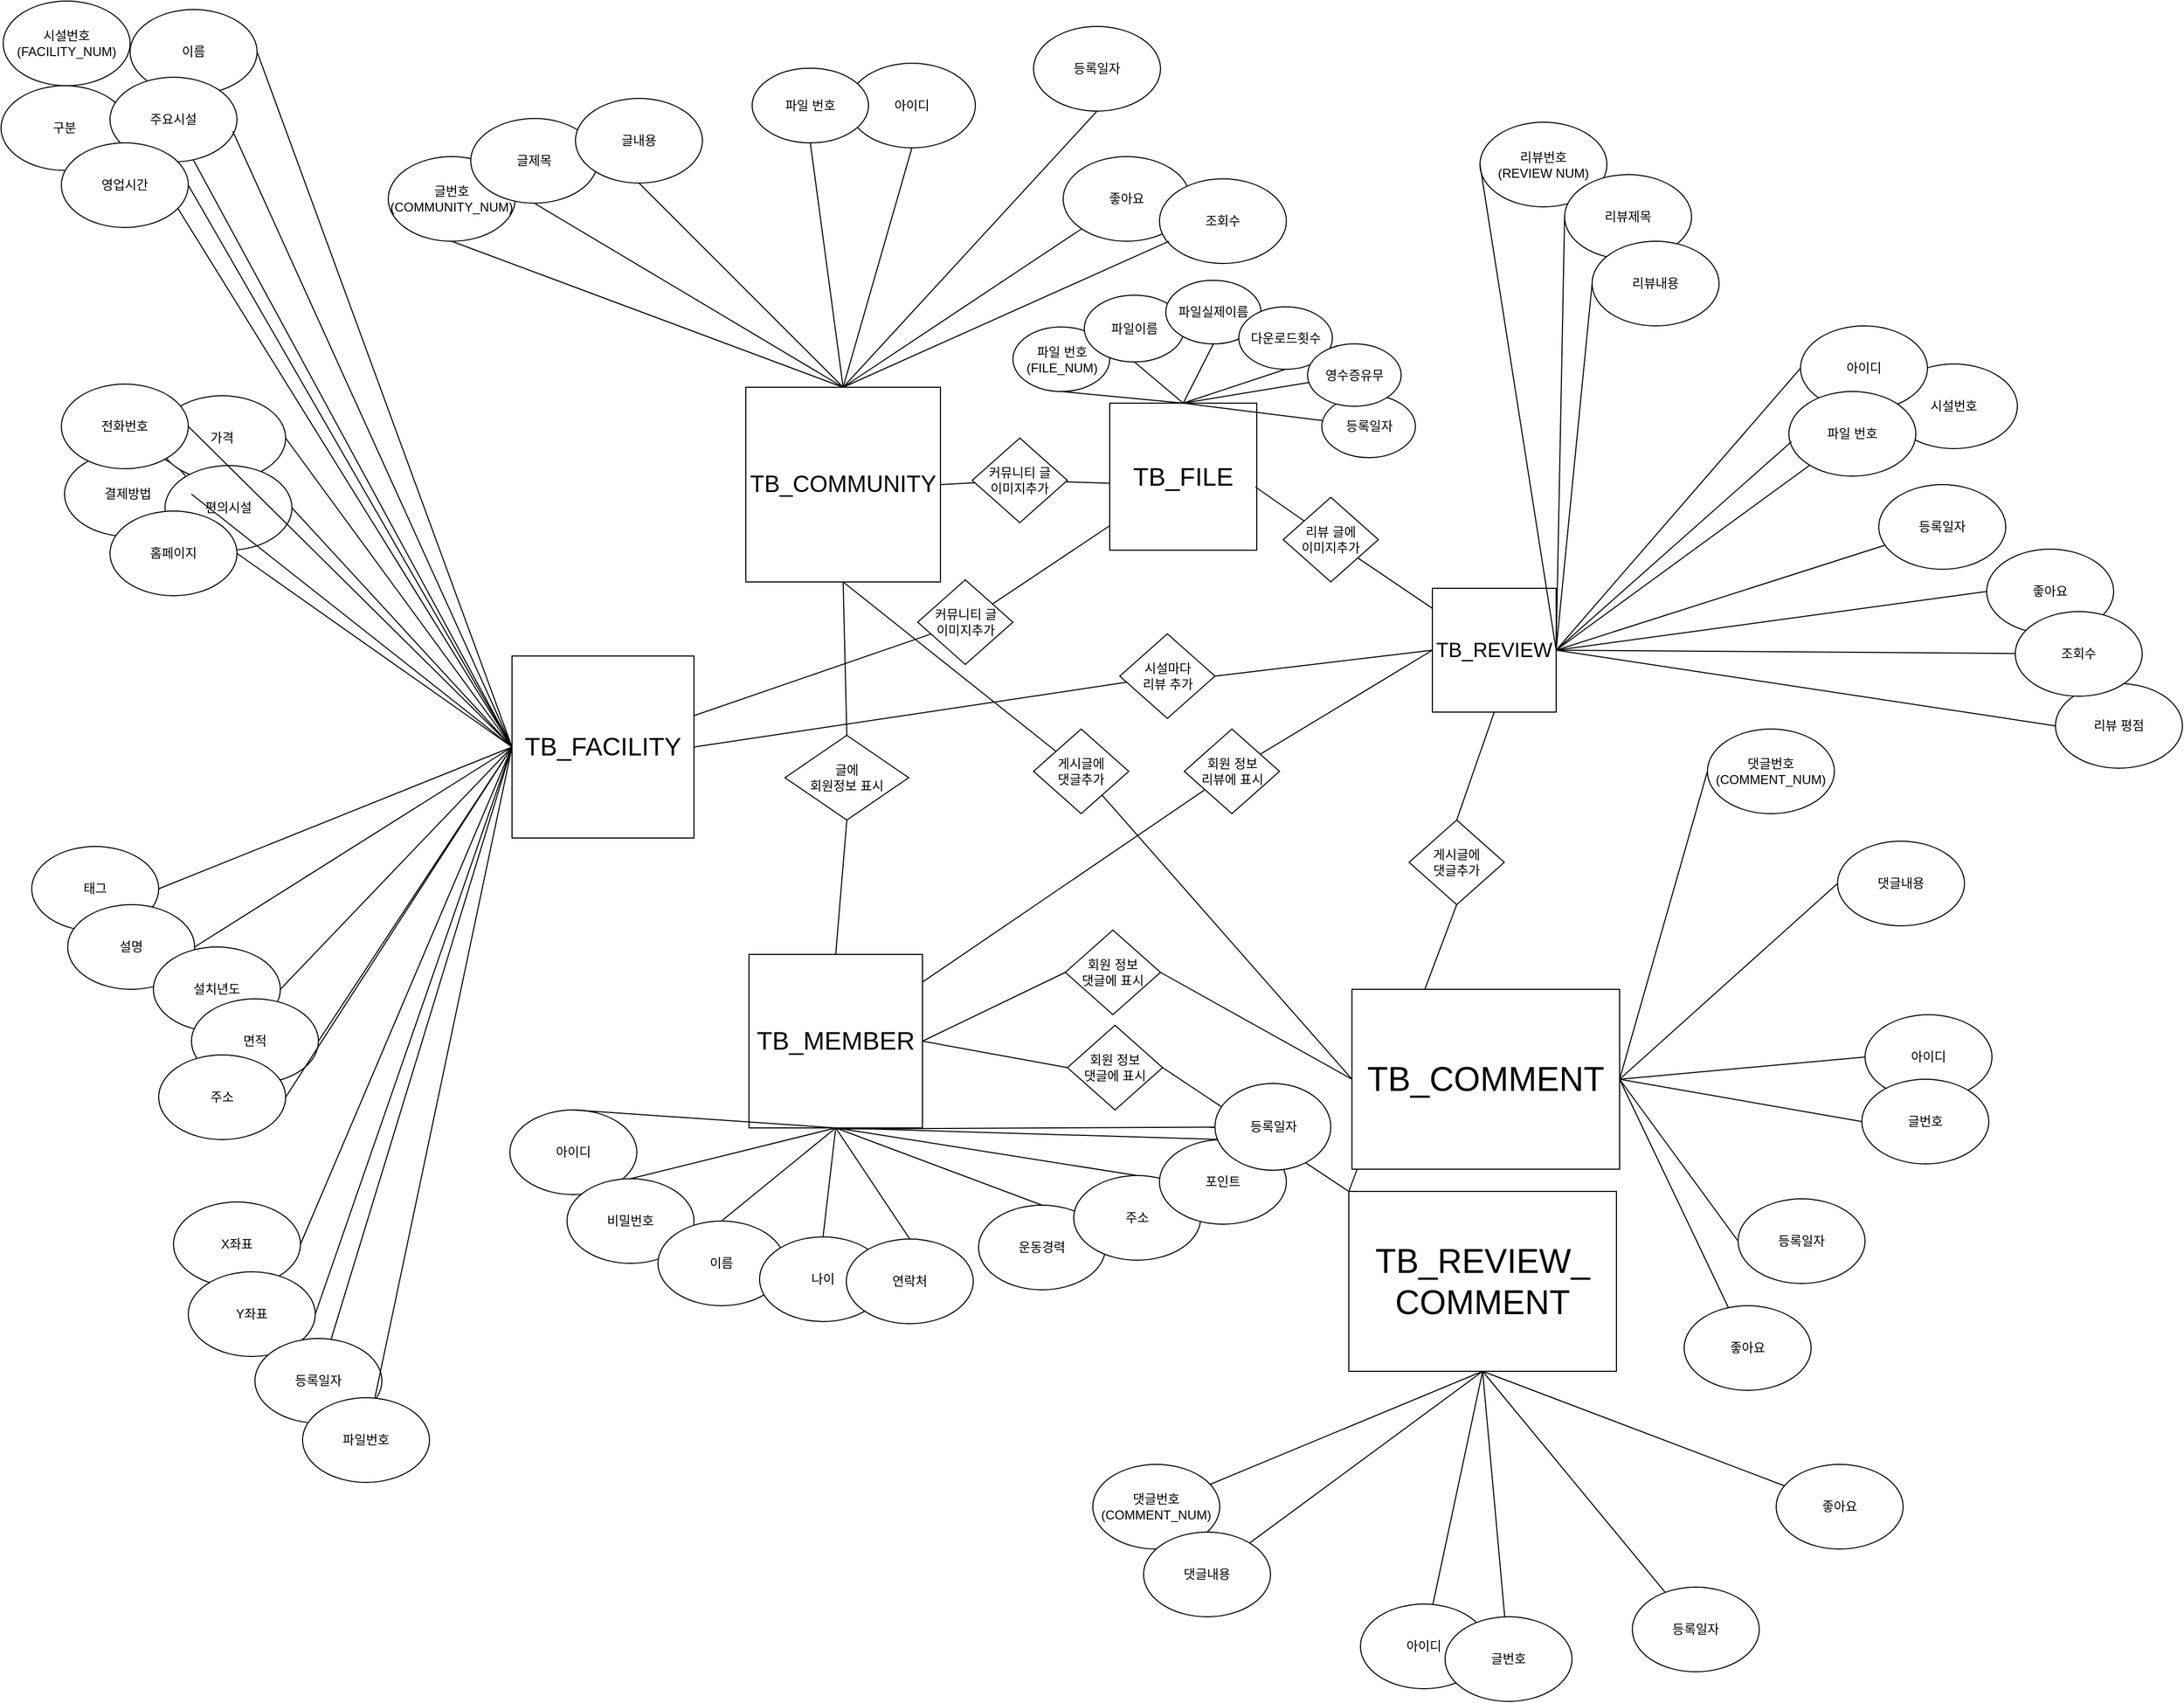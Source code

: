<mxfile version="21.6.6" type="github">
  <diagram id="prtHgNgQTEPvFCAcTncT" name="Page-1">
    <mxGraphModel dx="2228" dy="1831" grid="0" gridSize="10" guides="1" tooltips="1" connect="1" arrows="1" fold="1" page="0" pageScale="1" pageWidth="827" pageHeight="1169" math="0" shadow="0">
      <root>
        <mxCell id="0" />
        <mxCell id="1" parent="0" />
        <mxCell id="vGOoMCBMk2-ikO05M16r-1" value="시설번호&lt;br&gt;(FACILITY_NUM)" style="ellipse;whiteSpace=wrap;html=1;" parent="1" vertex="1">
          <mxGeometry x="-996" y="-1045" width="120" height="80" as="geometry" />
        </mxCell>
        <mxCell id="vGOoMCBMk2-ikO05M16r-2" value="&lt;font style=&quot;font-size: 24px;&quot;&gt;TB_FACILITY&lt;/font&gt;" style="whiteSpace=wrap;html=1;aspect=fixed;" parent="1" vertex="1">
          <mxGeometry x="-515" y="-426" width="172" height="172" as="geometry" />
        </mxCell>
        <mxCell id="vGOoMCBMk2-ikO05M16r-4" value="" style="endArrow=none;html=1;rounded=0;exitX=1;exitY=0.5;exitDx=0;exitDy=0;entryX=0;entryY=0.5;entryDx=0;entryDy=0;" parent="1" source="vGOoMCBMk2-ikO05M16r-1" target="vGOoMCBMk2-ikO05M16r-2" edge="1">
          <mxGeometry width="50" height="50" relative="1" as="geometry">
            <mxPoint x="-330" y="-360" as="sourcePoint" />
            <mxPoint x="-280" y="-410" as="targetPoint" />
          </mxGeometry>
        </mxCell>
        <mxCell id="vGOoMCBMk2-ikO05M16r-5" value="이름" style="ellipse;whiteSpace=wrap;html=1;" parent="1" vertex="1">
          <mxGeometry x="-876" y="-1037" width="120" height="80" as="geometry" />
        </mxCell>
        <mxCell id="vGOoMCBMk2-ikO05M16r-6" value="" style="endArrow=none;html=1;rounded=0;exitX=1;exitY=0.5;exitDx=0;exitDy=0;entryX=0;entryY=0.5;entryDx=0;entryDy=0;" parent="1" source="vGOoMCBMk2-ikO05M16r-5" target="vGOoMCBMk2-ikO05M16r-2" edge="1">
          <mxGeometry width="50" height="50" relative="1" as="geometry">
            <mxPoint x="-560" y="-185" as="sourcePoint" />
            <mxPoint x="-350" y="-205" as="targetPoint" />
          </mxGeometry>
        </mxCell>
        <mxCell id="vGOoMCBMk2-ikO05M16r-7" value="구분" style="ellipse;whiteSpace=wrap;html=1;" parent="1" vertex="1">
          <mxGeometry x="-998" y="-965" width="120" height="80" as="geometry" />
        </mxCell>
        <mxCell id="vGOoMCBMk2-ikO05M16r-8" value="" style="endArrow=none;html=1;rounded=0;exitX=1;exitY=0.5;exitDx=0;exitDy=0;entryX=0;entryY=0.5;entryDx=0;entryDy=0;" parent="1" source="vGOoMCBMk2-ikO05M16r-7" target="vGOoMCBMk2-ikO05M16r-2" edge="1">
          <mxGeometry width="50" height="50" relative="1" as="geometry">
            <mxPoint x="-550" y="-105" as="sourcePoint" />
            <mxPoint x="-350" y="-280" as="targetPoint" />
          </mxGeometry>
        </mxCell>
        <mxCell id="vGOoMCBMk2-ikO05M16r-10" value="주요시설" style="ellipse;whiteSpace=wrap;html=1;" parent="1" vertex="1">
          <mxGeometry x="-895" y="-973" width="120" height="80" as="geometry" />
        </mxCell>
        <mxCell id="vGOoMCBMk2-ikO05M16r-11" value="" style="endArrow=none;html=1;rounded=0;exitX=0.967;exitY=0.638;exitDx=0;exitDy=0;exitPerimeter=0;entryX=0;entryY=0.5;entryDx=0;entryDy=0;" parent="1" source="vGOoMCBMk2-ikO05M16r-10" target="vGOoMCBMk2-ikO05M16r-2" edge="1">
          <mxGeometry width="50" height="50" relative="1" as="geometry">
            <mxPoint x="-690" y="-820" as="sourcePoint" />
            <mxPoint x="-421" y="-181" as="targetPoint" />
          </mxGeometry>
        </mxCell>
        <mxCell id="vGOoMCBMk2-ikO05M16r-20" value="결제방법" style="ellipse;whiteSpace=wrap;html=1;" parent="1" vertex="1">
          <mxGeometry x="-938" y="-619" width="120" height="80" as="geometry" />
        </mxCell>
        <mxCell id="vGOoMCBMk2-ikO05M16r-21" value="가격" style="ellipse;whiteSpace=wrap;html=1;" parent="1" vertex="1">
          <mxGeometry x="-849" y="-672" width="120" height="80" as="geometry" />
        </mxCell>
        <mxCell id="vGOoMCBMk2-ikO05M16r-22" value="전화번호" style="ellipse;whiteSpace=wrap;html=1;" parent="1" vertex="1">
          <mxGeometry x="-941" y="-683" width="120" height="80" as="geometry" />
        </mxCell>
        <mxCell id="vGOoMCBMk2-ikO05M16r-23" value="영업시간" style="ellipse;whiteSpace=wrap;html=1;" parent="1" vertex="1">
          <mxGeometry x="-941" y="-911" width="120" height="80" as="geometry" />
        </mxCell>
        <mxCell id="vGOoMCBMk2-ikO05M16r-24" value="편의시설" style="ellipse;whiteSpace=wrap;html=1;" parent="1" vertex="1">
          <mxGeometry x="-843" y="-606" width="120" height="80" as="geometry" />
        </mxCell>
        <mxCell id="vGOoMCBMk2-ikO05M16r-25" value="홈페이지" style="ellipse;whiteSpace=wrap;html=1;" parent="1" vertex="1">
          <mxGeometry x="-895" y="-563" width="120" height="80" as="geometry" />
        </mxCell>
        <mxCell id="vGOoMCBMk2-ikO05M16r-26" value="태그" style="ellipse;whiteSpace=wrap;html=1;" parent="1" vertex="1">
          <mxGeometry x="-969" y="-246" width="120" height="80" as="geometry" />
        </mxCell>
        <mxCell id="vGOoMCBMk2-ikO05M16r-27" value="설명" style="ellipse;whiteSpace=wrap;html=1;" parent="1" vertex="1">
          <mxGeometry x="-935" y="-191" width="120" height="80" as="geometry" />
        </mxCell>
        <mxCell id="ZeWv8mCZg6Lv4Q8P0mIy-1" value="X좌표" style="ellipse;whiteSpace=wrap;html=1;" parent="1" vertex="1">
          <mxGeometry x="-835" y="90" width="120" height="80" as="geometry" />
        </mxCell>
        <mxCell id="ZeWv8mCZg6Lv4Q8P0mIy-2" value="설치년도" style="ellipse;whiteSpace=wrap;html=1;" parent="1" vertex="1">
          <mxGeometry x="-854" y="-151" width="120" height="80" as="geometry" />
        </mxCell>
        <mxCell id="ZeWv8mCZg6Lv4Q8P0mIy-3" value="면적" style="ellipse;whiteSpace=wrap;html=1;" parent="1" vertex="1">
          <mxGeometry x="-818" y="-102" width="120" height="80" as="geometry" />
        </mxCell>
        <mxCell id="ZeWv8mCZg6Lv4Q8P0mIy-4" value="주소" style="ellipse;whiteSpace=wrap;html=1;" parent="1" vertex="1">
          <mxGeometry x="-849" y="-49" width="120" height="80" as="geometry" />
        </mxCell>
        <mxCell id="ZeWv8mCZg6Lv4Q8P0mIy-5" value="Y좌표" style="ellipse;whiteSpace=wrap;html=1;" parent="1" vertex="1">
          <mxGeometry x="-821" y="156" width="120" height="80" as="geometry" />
        </mxCell>
        <mxCell id="ZeWv8mCZg6Lv4Q8P0mIy-8" value="" style="endArrow=none;html=1;rounded=0;exitX=1;exitY=0.5;exitDx=0;exitDy=0;entryX=0;entryY=0.5;entryDx=0;entryDy=0;" parent="1" source="vGOoMCBMk2-ikO05M16r-20" target="vGOoMCBMk2-ikO05M16r-2" edge="1">
          <mxGeometry width="50" height="50" relative="1" as="geometry">
            <mxPoint x="-800" y="-394.5" as="sourcePoint" />
            <mxPoint x="-456" y="134.5" as="targetPoint" />
          </mxGeometry>
        </mxCell>
        <mxCell id="ZeWv8mCZg6Lv4Q8P0mIy-9" value="" style="endArrow=none;html=1;rounded=0;exitX=1;exitY=0.5;exitDx=0;exitDy=0;entryX=0;entryY=0.5;entryDx=0;entryDy=0;" parent="1" source="vGOoMCBMk2-ikO05M16r-21" target="vGOoMCBMk2-ikO05M16r-2" edge="1">
          <mxGeometry width="50" height="50" relative="1" as="geometry">
            <mxPoint x="-1060" y="-520" as="sourcePoint" />
            <mxPoint x="-720" y="120" as="targetPoint" />
          </mxGeometry>
        </mxCell>
        <mxCell id="ZeWv8mCZg6Lv4Q8P0mIy-10" value="" style="endArrow=none;html=1;rounded=0;exitX=1;exitY=0.5;exitDx=0;exitDy=0;entryX=0;entryY=0.5;entryDx=0;entryDy=0;" parent="1" source="vGOoMCBMk2-ikO05M16r-22" target="vGOoMCBMk2-ikO05M16r-2" edge="1">
          <mxGeometry width="50" height="50" relative="1" as="geometry">
            <mxPoint x="-640" y="-665" as="sourcePoint" />
            <mxPoint x="-326.04" y="-30" as="targetPoint" />
          </mxGeometry>
        </mxCell>
        <mxCell id="ZeWv8mCZg6Lv4Q8P0mIy-11" value="" style="endArrow=none;html=1;rounded=0;exitX=1;exitY=0.5;exitDx=0;exitDy=0;entryX=0;entryY=0.5;entryDx=0;entryDy=0;" parent="1" source="vGOoMCBMk2-ikO05M16r-23" target="vGOoMCBMk2-ikO05M16r-2" edge="1">
          <mxGeometry width="50" height="50" relative="1" as="geometry">
            <mxPoint x="-716.04" y="-860" as="sourcePoint" />
            <mxPoint x="-376.04" y="-30" as="targetPoint" />
          </mxGeometry>
        </mxCell>
        <mxCell id="ZeWv8mCZg6Lv4Q8P0mIy-12" value="" style="endArrow=none;html=1;rounded=0;exitX=1;exitY=0.5;exitDx=0;exitDy=0;entryX=0;entryY=0.5;entryDx=0;entryDy=0;" parent="1" source="vGOoMCBMk2-ikO05M16r-26" target="vGOoMCBMk2-ikO05M16r-2" edge="1">
          <mxGeometry width="50" height="50" relative="1" as="geometry">
            <mxPoint x="-700" y="-200" as="sourcePoint" />
            <mxPoint x="-360" y="240" as="targetPoint" />
          </mxGeometry>
        </mxCell>
        <mxCell id="ZeWv8mCZg6Lv4Q8P0mIy-13" value="" style="endArrow=none;html=1;rounded=0;exitX=1;exitY=0.5;exitDx=0;exitDy=0;entryX=0;entryY=0.5;entryDx=0;entryDy=0;" parent="1" source="vGOoMCBMk2-ikO05M16r-24" target="vGOoMCBMk2-ikO05M16r-2" edge="1">
          <mxGeometry width="50" height="50" relative="1" as="geometry">
            <mxPoint x="-680.04" y="-370.04" as="sourcePoint" />
            <mxPoint x="-336.04" y="158.96" as="targetPoint" />
          </mxGeometry>
        </mxCell>
        <mxCell id="ZeWv8mCZg6Lv4Q8P0mIy-14" value="" style="endArrow=none;html=1;rounded=0;entryX=0;entryY=0.5;entryDx=0;entryDy=0;exitX=1;exitY=0.5;exitDx=0;exitDy=0;" parent="1" source="vGOoMCBMk2-ikO05M16r-25" target="vGOoMCBMk2-ikO05M16r-2" edge="1">
          <mxGeometry width="50" height="50" relative="1" as="geometry">
            <mxPoint x="-670" y="-220" as="sourcePoint" />
            <mxPoint x="-370" y="110.0" as="targetPoint" />
          </mxGeometry>
        </mxCell>
        <mxCell id="ZeWv8mCZg6Lv4Q8P0mIy-15" value="" style="endArrow=none;html=1;rounded=0;exitX=1;exitY=0.5;exitDx=0;exitDy=0;entryX=0;entryY=0.5;entryDx=0;entryDy=0;" parent="1" source="vGOoMCBMk2-ikO05M16r-27" target="vGOoMCBMk2-ikO05M16r-2" edge="1">
          <mxGeometry width="50" height="50" relative="1" as="geometry">
            <mxPoint x="-676.04" y="-91.04" as="sourcePoint" />
            <mxPoint x="-336.04" y="158.96" as="targetPoint" />
          </mxGeometry>
        </mxCell>
        <mxCell id="ZeWv8mCZg6Lv4Q8P0mIy-16" value="" style="endArrow=none;html=1;rounded=0;exitX=1;exitY=0.5;exitDx=0;exitDy=0;entryX=0;entryY=0.5;entryDx=0;entryDy=0;" parent="1" source="ZeWv8mCZg6Lv4Q8P0mIy-2" target="vGOoMCBMk2-ikO05M16r-2" edge="1">
          <mxGeometry width="50" height="50" relative="1" as="geometry">
            <mxPoint x="-690" y="80.0" as="sourcePoint" />
            <mxPoint x="-350" y="230.0" as="targetPoint" />
          </mxGeometry>
        </mxCell>
        <mxCell id="ZeWv8mCZg6Lv4Q8P0mIy-26" value="" style="endArrow=none;html=1;rounded=0;entryX=0;entryY=0.5;entryDx=0;entryDy=0;exitX=1;exitY=0.5;exitDx=0;exitDy=0;" parent="1" source="ZeWv8mCZg6Lv4Q8P0mIy-4" target="vGOoMCBMk2-ikO05M16r-2" edge="1">
          <mxGeometry width="50" height="50" relative="1" as="geometry">
            <mxPoint x="-590" y="240" as="sourcePoint" />
            <mxPoint x="-340" y="190" as="targetPoint" />
          </mxGeometry>
        </mxCell>
        <mxCell id="ZeWv8mCZg6Lv4Q8P0mIy-27" value="" style="endArrow=none;html=1;rounded=0;exitX=1;exitY=0.5;exitDx=0;exitDy=0;entryX=0;entryY=0.5;entryDx=0;entryDy=0;" parent="1" source="ZeWv8mCZg6Lv4Q8P0mIy-1" target="vGOoMCBMk2-ikO05M16r-2" edge="1">
          <mxGeometry width="50" height="50" relative="1" as="geometry">
            <mxPoint x="-700" y="330" as="sourcePoint" />
            <mxPoint x="-360" y="180" as="targetPoint" />
          </mxGeometry>
        </mxCell>
        <mxCell id="ZeWv8mCZg6Lv4Q8P0mIy-28" value="" style="endArrow=none;html=1;rounded=0;exitX=1;exitY=0.5;exitDx=0;exitDy=0;entryX=0;entryY=0.5;entryDx=0;entryDy=0;" parent="1" source="ZeWv8mCZg6Lv4Q8P0mIy-5" target="vGOoMCBMk2-ikO05M16r-2" edge="1">
          <mxGeometry width="50" height="50" relative="1" as="geometry">
            <mxPoint x="-670" y="420" as="sourcePoint" />
            <mxPoint x="-330" y="170" as="targetPoint" />
          </mxGeometry>
        </mxCell>
        <mxCell id="ZeWv8mCZg6Lv4Q8P0mIy-29" value="" style="endArrow=none;html=1;rounded=0;entryX=0;entryY=0.5;entryDx=0;entryDy=0;" parent="1" source="0XN0bGpw1SQbyP5nLZHO-1" target="vGOoMCBMk2-ikO05M16r-2" edge="1">
          <mxGeometry width="50" height="50" relative="1" as="geometry">
            <mxPoint x="-657.0" y="256" as="sourcePoint" />
            <mxPoint x="-340" y="-280" as="targetPoint" />
          </mxGeometry>
        </mxCell>
        <mxCell id="ZeWv8mCZg6Lv4Q8P0mIy-30" value="" style="endArrow=none;html=1;rounded=0;exitX=1;exitY=0.5;exitDx=0;exitDy=0;entryX=0;entryY=0.5;entryDx=0;entryDy=0;" parent="1" source="ZeWv8mCZg6Lv4Q8P0mIy-3" target="vGOoMCBMk2-ikO05M16r-2" edge="1">
          <mxGeometry width="50" height="50" relative="1" as="geometry">
            <mxPoint x="-690" y="150" as="sourcePoint" />
            <mxPoint x="-330" y="150" as="targetPoint" />
          </mxGeometry>
        </mxCell>
        <mxCell id="ZeWv8mCZg6Lv4Q8P0mIy-36" value="&lt;font style=&quot;font-size: 19px;&quot;&gt;TB_REVIEW&lt;/font&gt;" style="whiteSpace=wrap;html=1;aspect=fixed;" parent="1" vertex="1">
          <mxGeometry x="355" y="-490" width="117" height="117" as="geometry" />
        </mxCell>
        <mxCell id="ZeWv8mCZg6Lv4Q8P0mIy-82" value="리뷰번호&lt;br&gt;(REVIEW NUM)" style="ellipse;whiteSpace=wrap;html=1;" parent="1" vertex="1">
          <mxGeometry x="400" y="-930.5" width="120" height="80" as="geometry" />
        </mxCell>
        <mxCell id="ZeWv8mCZg6Lv4Q8P0mIy-83" value="시설번호" style="ellipse;whiteSpace=wrap;html=1;" parent="1" vertex="1">
          <mxGeometry x="788" y="-702" width="120" height="80" as="geometry" />
        </mxCell>
        <mxCell id="ZeWv8mCZg6Lv4Q8P0mIy-84" value="리뷰제목" style="ellipse;whiteSpace=wrap;html=1;" parent="1" vertex="1">
          <mxGeometry x="480" y="-881" width="120" height="80" as="geometry" />
        </mxCell>
        <mxCell id="ZeWv8mCZg6Lv4Q8P0mIy-85" value="리뷰내용" style="ellipse;whiteSpace=wrap;html=1;" parent="1" vertex="1">
          <mxGeometry x="506" y="-818" width="120" height="80" as="geometry" />
        </mxCell>
        <mxCell id="ZeWv8mCZg6Lv4Q8P0mIy-86" value="아이디" style="ellipse;whiteSpace=wrap;html=1;" parent="1" vertex="1">
          <mxGeometry x="703" y="-738" width="120" height="80" as="geometry" />
        </mxCell>
        <mxCell id="ZeWv8mCZg6Lv4Q8P0mIy-88" value="" style="endArrow=none;html=1;rounded=0;entryX=0;entryY=0.5;entryDx=0;entryDy=0;exitX=1;exitY=0.5;exitDx=0;exitDy=0;" parent="1" source="ZeWv8mCZg6Lv4Q8P0mIy-36" target="ZeWv8mCZg6Lv4Q8P0mIy-82" edge="1">
          <mxGeometry width="50" height="50" relative="1" as="geometry">
            <mxPoint x="30" y="-100" as="sourcePoint" />
            <mxPoint x="80" y="-150" as="targetPoint" />
          </mxGeometry>
        </mxCell>
        <mxCell id="ZeWv8mCZg6Lv4Q8P0mIy-89" value="" style="endArrow=none;html=1;rounded=0;entryX=0;entryY=0.5;entryDx=0;entryDy=0;exitX=1;exitY=0.5;exitDx=0;exitDy=0;" parent="1" source="ZeWv8mCZg6Lv4Q8P0mIy-36" target="ZeWv8mCZg6Lv4Q8P0mIy-83" edge="1">
          <mxGeometry width="50" height="50" relative="1" as="geometry">
            <mxPoint x="100" y="-160" as="sourcePoint" />
            <mxPoint x="150" y="-210" as="targetPoint" />
          </mxGeometry>
        </mxCell>
        <mxCell id="ZeWv8mCZg6Lv4Q8P0mIy-90" value="" style="endArrow=none;html=1;rounded=0;entryX=0;entryY=0.5;entryDx=0;entryDy=0;exitX=1;exitY=0.5;exitDx=0;exitDy=0;" parent="1" source="ZeWv8mCZg6Lv4Q8P0mIy-36" target="ZeWv8mCZg6Lv4Q8P0mIy-84" edge="1">
          <mxGeometry width="50" height="50" relative="1" as="geometry">
            <mxPoint x="170" y="-90" as="sourcePoint" />
            <mxPoint x="220" y="-140" as="targetPoint" />
          </mxGeometry>
        </mxCell>
        <mxCell id="ZeWv8mCZg6Lv4Q8P0mIy-91" value="" style="endArrow=none;html=1;rounded=0;exitX=1;exitY=0.5;exitDx=0;exitDy=0;entryX=0;entryY=0.5;entryDx=0;entryDy=0;" parent="1" source="ZeWv8mCZg6Lv4Q8P0mIy-36" target="ZeWv8mCZg6Lv4Q8P0mIy-85" edge="1">
          <mxGeometry width="50" height="50" relative="1" as="geometry">
            <mxPoint x="200" y="-350" as="sourcePoint" />
            <mxPoint x="250" y="-400" as="targetPoint" />
          </mxGeometry>
        </mxCell>
        <mxCell id="ZeWv8mCZg6Lv4Q8P0mIy-94" value="" style="endArrow=none;html=1;rounded=0;entryX=0;entryY=0.5;entryDx=0;entryDy=0;exitX=1;exitY=0.5;exitDx=0;exitDy=0;" parent="1" source="ZeWv8mCZg6Lv4Q8P0mIy-36" target="ZeWv8mCZg6Lv4Q8P0mIy-86" edge="1">
          <mxGeometry width="50" height="50" relative="1" as="geometry">
            <mxPoint x="130" y="-160" as="sourcePoint" />
            <mxPoint x="310" y="-490" as="targetPoint" />
          </mxGeometry>
        </mxCell>
        <mxCell id="ZeWv8mCZg6Lv4Q8P0mIy-95" value="&lt;font style=&quot;font-size: 24px;&quot;&gt;TB_MEMBER&lt;/font&gt;" style="whiteSpace=wrap;html=1;aspect=fixed;" parent="1" vertex="1">
          <mxGeometry x="-291" y="-144" width="164" height="164" as="geometry" />
        </mxCell>
        <mxCell id="ZeWv8mCZg6Lv4Q8P0mIy-97" value="아이디" style="ellipse;whiteSpace=wrap;html=1;" parent="1" vertex="1">
          <mxGeometry x="-517" y="3" width="120" height="80" as="geometry" />
        </mxCell>
        <mxCell id="ZeWv8mCZg6Lv4Q8P0mIy-98" value="" style="endArrow=none;html=1;rounded=0;entryX=0.5;entryY=1;entryDx=0;entryDy=0;exitX=0.5;exitY=0;exitDx=0;exitDy=0;" parent="1" source="ZeWv8mCZg6Lv4Q8P0mIy-97" target="ZeWv8mCZg6Lv4Q8P0mIy-95" edge="1">
          <mxGeometry width="50" height="50" relative="1" as="geometry">
            <mxPoint x="-210" y="50" as="sourcePoint" />
            <mxPoint x="-160" as="targetPoint" />
          </mxGeometry>
        </mxCell>
        <mxCell id="ZeWv8mCZg6Lv4Q8P0mIy-99" value="비밀번호" style="ellipse;whiteSpace=wrap;html=1;" parent="1" vertex="1">
          <mxGeometry x="-463" y="68" width="120" height="80" as="geometry" />
        </mxCell>
        <mxCell id="ZeWv8mCZg6Lv4Q8P0mIy-100" value="" style="endArrow=none;html=1;rounded=0;exitX=0.5;exitY=0;exitDx=0;exitDy=0;entryX=0.5;entryY=1;entryDx=0;entryDy=0;" parent="1" source="ZeWv8mCZg6Lv4Q8P0mIy-99" target="ZeWv8mCZg6Lv4Q8P0mIy-95" edge="1">
          <mxGeometry width="50" height="50" relative="1" as="geometry">
            <mxPoint x="-160" y="100" as="sourcePoint" />
            <mxPoint x="-100" y="-40" as="targetPoint" />
          </mxGeometry>
        </mxCell>
        <mxCell id="ZeWv8mCZg6Lv4Q8P0mIy-101" value="이름" style="ellipse;whiteSpace=wrap;html=1;" parent="1" vertex="1">
          <mxGeometry x="-377" y="108" width="120" height="80" as="geometry" />
        </mxCell>
        <mxCell id="ZeWv8mCZg6Lv4Q8P0mIy-102" value="나이" style="ellipse;whiteSpace=wrap;html=1;" parent="1" vertex="1">
          <mxGeometry x="-281" y="123" width="120" height="80" as="geometry" />
        </mxCell>
        <mxCell id="ZeWv8mCZg6Lv4Q8P0mIy-103" value="연락처" style="ellipse;whiteSpace=wrap;html=1;" parent="1" vertex="1">
          <mxGeometry x="-199" y="125" width="120" height="80" as="geometry" />
        </mxCell>
        <mxCell id="ZeWv8mCZg6Lv4Q8P0mIy-104" value="운동경력" style="ellipse;whiteSpace=wrap;html=1;" parent="1" vertex="1">
          <mxGeometry x="-74" y="93" width="120" height="80" as="geometry" />
        </mxCell>
        <mxCell id="ZeWv8mCZg6Lv4Q8P0mIy-105" value="주소" style="ellipse;whiteSpace=wrap;html=1;" parent="1" vertex="1">
          <mxGeometry x="16" y="65" width="120" height="80" as="geometry" />
        </mxCell>
        <mxCell id="ZeWv8mCZg6Lv4Q8P0mIy-106" value="포인트" style="ellipse;whiteSpace=wrap;html=1;" parent="1" vertex="1">
          <mxGeometry x="97" y="31" width="120" height="80" as="geometry" />
        </mxCell>
        <mxCell id="ZeWv8mCZg6Lv4Q8P0mIy-107" value="" style="endArrow=none;html=1;rounded=0;entryX=0.5;entryY=1;entryDx=0;entryDy=0;exitX=0.5;exitY=0;exitDx=0;exitDy=0;" parent="1" source="ZeWv8mCZg6Lv4Q8P0mIy-101" target="ZeWv8mCZg6Lv4Q8P0mIy-95" edge="1">
          <mxGeometry width="50" height="50" relative="1" as="geometry">
            <mxPoint x="-180" y="370" as="sourcePoint" />
            <mxPoint x="-130" y="320" as="targetPoint" />
          </mxGeometry>
        </mxCell>
        <mxCell id="ZeWv8mCZg6Lv4Q8P0mIy-108" value="" style="endArrow=none;html=1;rounded=0;entryX=0.5;entryY=1;entryDx=0;entryDy=0;exitX=0.5;exitY=0;exitDx=0;exitDy=0;" parent="1" source="ZeWv8mCZg6Lv4Q8P0mIy-102" target="ZeWv8mCZg6Lv4Q8P0mIy-95" edge="1">
          <mxGeometry width="50" height="50" relative="1" as="geometry">
            <mxPoint x="-160" y="370" as="sourcePoint" />
            <mxPoint x="-110" y="320" as="targetPoint" />
          </mxGeometry>
        </mxCell>
        <mxCell id="ZeWv8mCZg6Lv4Q8P0mIy-109" value="" style="endArrow=none;html=1;rounded=0;entryX=0.5;entryY=1;entryDx=0;entryDy=0;exitX=0.5;exitY=0;exitDx=0;exitDy=0;" parent="1" source="ZeWv8mCZg6Lv4Q8P0mIy-103" target="ZeWv8mCZg6Lv4Q8P0mIy-95" edge="1">
          <mxGeometry width="50" height="50" relative="1" as="geometry">
            <mxPoint x="50" y="50" as="sourcePoint" />
            <mxPoint x="400" y="-90" as="targetPoint" />
          </mxGeometry>
        </mxCell>
        <mxCell id="ZeWv8mCZg6Lv4Q8P0mIy-110" value="" style="endArrow=none;html=1;rounded=0;exitX=0.5;exitY=0;exitDx=0;exitDy=0;entryX=0.5;entryY=1;entryDx=0;entryDy=0;" parent="1" source="ZeWv8mCZg6Lv4Q8P0mIy-104" target="ZeWv8mCZg6Lv4Q8P0mIy-95" edge="1">
          <mxGeometry width="50" height="50" relative="1" as="geometry">
            <mxPoint x="180" y="50" as="sourcePoint" />
            <mxPoint x="400" y="-90" as="targetPoint" />
          </mxGeometry>
        </mxCell>
        <mxCell id="ZeWv8mCZg6Lv4Q8P0mIy-111" value="" style="endArrow=none;html=1;rounded=0;entryX=0.5;entryY=1;entryDx=0;entryDy=0;exitX=0.5;exitY=0;exitDx=0;exitDy=0;" parent="1" source="ZeWv8mCZg6Lv4Q8P0mIy-105" target="ZeWv8mCZg6Lv4Q8P0mIy-95" edge="1">
          <mxGeometry width="50" height="50" relative="1" as="geometry">
            <mxPoint x="310" y="100" as="sourcePoint" />
            <mxPoint x="390" y="-40" as="targetPoint" />
          </mxGeometry>
        </mxCell>
        <mxCell id="ZeWv8mCZg6Lv4Q8P0mIy-112" value="" style="endArrow=none;html=1;rounded=0;entryX=0.5;entryY=1;entryDx=0;entryDy=0;exitX=0.5;exitY=0;exitDx=0;exitDy=0;" parent="1" source="ZeWv8mCZg6Lv4Q8P0mIy-106" target="ZeWv8mCZg6Lv4Q8P0mIy-95" edge="1">
          <mxGeometry width="50" height="50" relative="1" as="geometry">
            <mxPoint x="450" y="50" as="sourcePoint" />
            <mxPoint x="400" y="-90" as="targetPoint" />
          </mxGeometry>
        </mxCell>
        <mxCell id="ZeWv8mCZg6Lv4Q8P0mIy-114" value="&lt;font style=&quot;font-size: 22px;&quot;&gt;TB_COMMUNITY&lt;/font&gt;" style="whiteSpace=wrap;html=1;aspect=fixed;" parent="1" vertex="1">
          <mxGeometry x="-294" y="-680" width="184" height="184" as="geometry" />
        </mxCell>
        <mxCell id="ZeWv8mCZg6Lv4Q8P0mIy-115" value="글번호&lt;br&gt;(COMMUNITY_NUM)" style="ellipse;whiteSpace=wrap;html=1;" parent="1" vertex="1">
          <mxGeometry x="-632" y="-898" width="120" height="80" as="geometry" />
        </mxCell>
        <mxCell id="ZeWv8mCZg6Lv4Q8P0mIy-116" value="글제목" style="ellipse;whiteSpace=wrap;html=1;" parent="1" vertex="1">
          <mxGeometry x="-554" y="-934" width="120" height="80" as="geometry" />
        </mxCell>
        <mxCell id="ZeWv8mCZg6Lv4Q8P0mIy-117" value="글내용" style="ellipse;whiteSpace=wrap;html=1;" parent="1" vertex="1">
          <mxGeometry x="-455" y="-953" width="120" height="80" as="geometry" />
        </mxCell>
        <mxCell id="ZeWv8mCZg6Lv4Q8P0mIy-118" value="등록일자" style="ellipse;whiteSpace=wrap;html=1;" parent="1" vertex="1">
          <mxGeometry x="-22" y="-1021" width="120" height="80" as="geometry" />
        </mxCell>
        <mxCell id="ZeWv8mCZg6Lv4Q8P0mIy-119" value="아이디" style="ellipse;whiteSpace=wrap;html=1;" parent="1" vertex="1">
          <mxGeometry x="-197" y="-986.25" width="120" height="80" as="geometry" />
        </mxCell>
        <mxCell id="ZeWv8mCZg6Lv4Q8P0mIy-121" value="" style="endArrow=none;html=1;rounded=0;entryX=0.5;entryY=0;entryDx=0;entryDy=0;exitX=0.5;exitY=1;exitDx=0;exitDy=0;" parent="1" source="ZeWv8mCZg6Lv4Q8P0mIy-115" target="ZeWv8mCZg6Lv4Q8P0mIy-114" edge="1">
          <mxGeometry width="50" height="50" relative="1" as="geometry">
            <mxPoint x="-270" y="-470" as="sourcePoint" />
            <mxPoint x="-220" y="-520" as="targetPoint" />
          </mxGeometry>
        </mxCell>
        <mxCell id="ZeWv8mCZg6Lv4Q8P0mIy-122" value="" style="endArrow=none;html=1;rounded=0;entryX=0.5;entryY=0;entryDx=0;entryDy=0;exitX=0.5;exitY=1;exitDx=0;exitDy=0;" parent="1" source="ZeWv8mCZg6Lv4Q8P0mIy-116" target="ZeWv8mCZg6Lv4Q8P0mIy-114" edge="1">
          <mxGeometry width="50" height="50" relative="1" as="geometry">
            <mxPoint x="-300" y="-450" as="sourcePoint" />
            <mxPoint x="-250" y="-500" as="targetPoint" />
          </mxGeometry>
        </mxCell>
        <mxCell id="ZeWv8mCZg6Lv4Q8P0mIy-123" value="" style="endArrow=none;html=1;rounded=0;exitX=0.5;exitY=1;exitDx=0;exitDy=0;entryX=0.5;entryY=0;entryDx=0;entryDy=0;" parent="1" source="ZeWv8mCZg6Lv4Q8P0mIy-117" target="ZeWv8mCZg6Lv4Q8P0mIy-114" edge="1">
          <mxGeometry width="50" height="50" relative="1" as="geometry">
            <mxPoint x="-110" y="-510" as="sourcePoint" />
            <mxPoint x="-60" y="-560" as="targetPoint" />
          </mxGeometry>
        </mxCell>
        <mxCell id="ZeWv8mCZg6Lv4Q8P0mIy-124" value="" style="endArrow=none;html=1;rounded=0;entryX=0.5;entryY=1;entryDx=0;entryDy=0;exitX=0.5;exitY=0;exitDx=0;exitDy=0;" parent="1" source="ZeWv8mCZg6Lv4Q8P0mIy-114" target="ZeWv8mCZg6Lv4Q8P0mIy-118" edge="1">
          <mxGeometry width="50" height="50" relative="1" as="geometry">
            <mxPoint x="-270" y="-810" as="sourcePoint" />
            <mxPoint x="25" y="-720" as="targetPoint" />
          </mxGeometry>
        </mxCell>
        <mxCell id="ZeWv8mCZg6Lv4Q8P0mIy-125" value="" style="endArrow=none;html=1;rounded=0;entryX=0.5;entryY=1;entryDx=0;entryDy=0;exitX=0.5;exitY=0;exitDx=0;exitDy=0;" parent="1" source="ZeWv8mCZg6Lv4Q8P0mIy-114" target="ZeWv8mCZg6Lv4Q8P0mIy-119" edge="1">
          <mxGeometry width="50" height="50" relative="1" as="geometry">
            <mxPoint x="-140" y="-810" as="sourcePoint" />
            <mxPoint x="25" y="-720" as="targetPoint" />
          </mxGeometry>
        </mxCell>
        <mxCell id="kVw5c4QJEjsjnRAmu5jp-2" value="시설마다&lt;br&gt;리뷰 추가" style="rhombus;whiteSpace=wrap;html=1;" parent="1" vertex="1">
          <mxGeometry x="59.5" y="-447" width="90" height="80" as="geometry" />
        </mxCell>
        <mxCell id="kVw5c4QJEjsjnRAmu5jp-3" value="" style="endArrow=none;html=1;rounded=0;exitX=1;exitY=0.5;exitDx=0;exitDy=0;" parent="1" source="vGOoMCBMk2-ikO05M16r-2" target="kVw5c4QJEjsjnRAmu5jp-2" edge="1">
          <mxGeometry width="50" height="50" relative="1" as="geometry">
            <mxPoint x="-378" y="-303" as="sourcePoint" />
            <mxPoint x="-328" y="-353" as="targetPoint" />
          </mxGeometry>
        </mxCell>
        <mxCell id="kVw5c4QJEjsjnRAmu5jp-4" value="" style="endArrow=none;html=1;rounded=0;exitX=1;exitY=0.5;exitDx=0;exitDy=0;entryX=0;entryY=0.5;entryDx=0;entryDy=0;" parent="1" source="kVw5c4QJEjsjnRAmu5jp-2" target="ZeWv8mCZg6Lv4Q8P0mIy-36" edge="1">
          <mxGeometry width="50" height="50" relative="1" as="geometry">
            <mxPoint x="-132" y="-307" as="sourcePoint" />
            <mxPoint x="26" y="-307" as="targetPoint" />
          </mxGeometry>
        </mxCell>
        <mxCell id="kVw5c4QJEjsjnRAmu5jp-6" value="회원 정보&lt;br&gt;리뷰에 표시" style="rhombus;whiteSpace=wrap;html=1;" parent="1" vertex="1">
          <mxGeometry x="120.5" y="-357" width="90" height="80" as="geometry" />
        </mxCell>
        <mxCell id="kVw5c4QJEjsjnRAmu5jp-8" value="" style="endArrow=none;html=1;rounded=0;entryX=0;entryY=0.5;entryDx=0;entryDy=0;" parent="1" source="kVw5c4QJEjsjnRAmu5jp-6" target="ZeWv8mCZg6Lv4Q8P0mIy-36" edge="1">
          <mxGeometry width="50" height="50" relative="1" as="geometry">
            <mxPoint x="-8" y="-242" as="sourcePoint" />
            <mxPoint x="190" y="-371" as="targetPoint" />
          </mxGeometry>
        </mxCell>
        <mxCell id="kVw5c4QJEjsjnRAmu5jp-14" value="" style="endArrow=none;html=1;rounded=0;" parent="1" source="ZeWv8mCZg6Lv4Q8P0mIy-95" target="kVw5c4QJEjsjnRAmu5jp-6" edge="1">
          <mxGeometry width="50" height="50" relative="1" as="geometry">
            <mxPoint x="-161" y="-177" as="sourcePoint" />
            <mxPoint x="-1" y="-294" as="targetPoint" />
          </mxGeometry>
        </mxCell>
        <mxCell id="kVw5c4QJEjsjnRAmu5jp-15" value="글에&lt;br&gt;회원정보 표시" style="rhombus;whiteSpace=wrap;html=1;" parent="1" vertex="1">
          <mxGeometry x="-257" y="-351" width="117" height="80" as="geometry" />
        </mxCell>
        <mxCell id="kVw5c4QJEjsjnRAmu5jp-16" value="" style="endArrow=none;html=1;rounded=0;exitX=0.5;exitY=0;exitDx=0;exitDy=0;entryX=0.5;entryY=1;entryDx=0;entryDy=0;" parent="1" source="ZeWv8mCZg6Lv4Q8P0mIy-95" target="kVw5c4QJEjsjnRAmu5jp-15" edge="1">
          <mxGeometry width="50" height="50" relative="1" as="geometry">
            <mxPoint x="-374" y="-220" as="sourcePoint" />
            <mxPoint x="-324" y="-264" as="targetPoint" />
          </mxGeometry>
        </mxCell>
        <mxCell id="kVw5c4QJEjsjnRAmu5jp-17" value="" style="endArrow=none;html=1;rounded=0;exitX=0.5;exitY=0;exitDx=0;exitDy=0;entryX=0.5;entryY=1;entryDx=0;entryDy=0;" parent="1" source="kVw5c4QJEjsjnRAmu5jp-15" target="ZeWv8mCZg6Lv4Q8P0mIy-114" edge="1">
          <mxGeometry width="50" height="50" relative="1" as="geometry">
            <mxPoint x="-128" y="-218" as="sourcePoint" />
            <mxPoint x="127" y="-277" as="targetPoint" />
          </mxGeometry>
        </mxCell>
        <mxCell id="kVw5c4QJEjsjnRAmu5jp-18" value="회원 정보&lt;br&gt;댓글에 표시" style="rhombus;whiteSpace=wrap;html=1;" parent="1" vertex="1">
          <mxGeometry x="8" y="-167" width="90" height="80" as="geometry" />
        </mxCell>
        <mxCell id="kVw5c4QJEjsjnRAmu5jp-19" value="" style="endArrow=none;html=1;rounded=0;exitX=1;exitY=0.5;exitDx=0;exitDy=0;entryX=0;entryY=0.5;entryDx=0;entryDy=0;" parent="1" source="kVw5c4QJEjsjnRAmu5jp-18" target="ZeWv8mCZg6Lv4Q8P0mIy-32" edge="1">
          <mxGeometry width="50" height="50" relative="1" as="geometry">
            <mxPoint x="5" y="24" as="sourcePoint" />
            <mxPoint x="367" y="-305" as="targetPoint" />
          </mxGeometry>
        </mxCell>
        <mxCell id="kVw5c4QJEjsjnRAmu5jp-20" value="" style="endArrow=none;html=1;rounded=0;entryX=0;entryY=0.5;entryDx=0;entryDy=0;exitX=1;exitY=0.5;exitDx=0;exitDy=0;" parent="1" source="ZeWv8mCZg6Lv4Q8P0mIy-95" target="kVw5c4QJEjsjnRAmu5jp-18" edge="1">
          <mxGeometry width="50" height="50" relative="1" as="geometry">
            <mxPoint x="-107" y="103" as="sourcePoint" />
            <mxPoint x="12" y="-28" as="targetPoint" />
          </mxGeometry>
        </mxCell>
        <mxCell id="kVw5c4QJEjsjnRAmu5jp-21" value="게시글에&lt;br&gt;댓글추가" style="rhombus;whiteSpace=wrap;html=1;" parent="1" vertex="1">
          <mxGeometry x="-22" y="-357" width="90" height="80" as="geometry" />
        </mxCell>
        <mxCell id="kVw5c4QJEjsjnRAmu5jp-22" value="" style="endArrow=none;html=1;rounded=0;entryX=0;entryY=0.5;entryDx=0;entryDy=0;" parent="1" source="kVw5c4QJEjsjnRAmu5jp-21" target="ZeWv8mCZg6Lv4Q8P0mIy-32" edge="1">
          <mxGeometry width="50" height="50" relative="1" as="geometry">
            <mxPoint x="18" y="-110" as="sourcePoint" />
            <mxPoint x="127" y="-314" as="targetPoint" />
          </mxGeometry>
        </mxCell>
        <mxCell id="kVw5c4QJEjsjnRAmu5jp-23" value="" style="endArrow=none;html=1;rounded=0;exitX=0.5;exitY=1;exitDx=0;exitDy=0;" parent="1" source="ZeWv8mCZg6Lv4Q8P0mIy-114" target="kVw5c4QJEjsjnRAmu5jp-21" edge="1">
          <mxGeometry width="50" height="50" relative="1" as="geometry">
            <mxPoint x="-375" y="-415" as="sourcePoint" />
            <mxPoint x="25" y="-162" as="targetPoint" />
          </mxGeometry>
        </mxCell>
        <mxCell id="fensZFZWC3kl40g_37vL-1" value="댓글번호&lt;br&gt;(COMMENT_NUM)" style="ellipse;whiteSpace=wrap;html=1;" parent="1" vertex="1">
          <mxGeometry x="615" y="-357" width="120" height="80" as="geometry" />
        </mxCell>
        <mxCell id="fensZFZWC3kl40g_37vL-3" value="" style="endArrow=none;html=1;rounded=0;exitX=1;exitY=0.5;exitDx=0;exitDy=0;entryX=0;entryY=0.5;entryDx=0;entryDy=0;" parent="1" source="ZeWv8mCZg6Lv4Q8P0mIy-32" target="fensZFZWC3kl40g_37vL-1" edge="1">
          <mxGeometry width="50" height="50" relative="1" as="geometry">
            <mxPoint x="392" y="-185" as="sourcePoint" />
            <mxPoint x="442" y="-235" as="targetPoint" />
          </mxGeometry>
        </mxCell>
        <mxCell id="fensZFZWC3kl40g_37vL-5" value="댓글내용" style="ellipse;whiteSpace=wrap;html=1;" parent="1" vertex="1">
          <mxGeometry x="738" y="-251" width="120" height="80" as="geometry" />
        </mxCell>
        <mxCell id="fensZFZWC3kl40g_37vL-6" value="등록일자" style="ellipse;whiteSpace=wrap;html=1;" parent="1" vertex="1">
          <mxGeometry x="644" y="87" width="120" height="80" as="geometry" />
        </mxCell>
        <mxCell id="fensZFZWC3kl40g_37vL-7" value="아이디" style="ellipse;whiteSpace=wrap;html=1;" parent="1" vertex="1">
          <mxGeometry x="764" y="-87" width="120" height="80" as="geometry" />
        </mxCell>
        <mxCell id="fensZFZWC3kl40g_37vL-9" value="" style="endArrow=none;html=1;rounded=0;exitX=1;exitY=0.5;exitDx=0;exitDy=0;entryX=0;entryY=0.5;entryDx=0;entryDy=0;" parent="1" source="ZeWv8mCZg6Lv4Q8P0mIy-32" target="fensZFZWC3kl40g_37vL-5" edge="1">
          <mxGeometry width="50" height="50" relative="1" as="geometry">
            <mxPoint x="345" y="-87" as="sourcePoint" />
            <mxPoint x="683" y="-242" as="targetPoint" />
          </mxGeometry>
        </mxCell>
        <mxCell id="fensZFZWC3kl40g_37vL-10" value="" style="endArrow=none;html=1;rounded=0;entryX=0;entryY=0.5;entryDx=0;entryDy=0;exitX=1;exitY=0.5;exitDx=0;exitDy=0;" parent="1" source="ZeWv8mCZg6Lv4Q8P0mIy-32" target="fensZFZWC3kl40g_37vL-6" edge="1">
          <mxGeometry width="50" height="50" relative="1" as="geometry">
            <mxPoint x="345" y="-87" as="sourcePoint" />
            <mxPoint x="683" y="-155" as="targetPoint" />
          </mxGeometry>
        </mxCell>
        <mxCell id="fensZFZWC3kl40g_37vL-11" value="" style="endArrow=none;html=1;rounded=0;entryX=0;entryY=0.5;entryDx=0;entryDy=0;exitX=1;exitY=0.5;exitDx=0;exitDy=0;" parent="1" source="ZeWv8mCZg6Lv4Q8P0mIy-32" target="fensZFZWC3kl40g_37vL-7" edge="1">
          <mxGeometry width="50" height="50" relative="1" as="geometry">
            <mxPoint x="343" y="22" as="sourcePoint" />
            <mxPoint x="681" y="-46" as="targetPoint" />
          </mxGeometry>
        </mxCell>
        <mxCell id="fqmWYTtrZk_v-npSEMXv-1" value="글번호" style="ellipse;whiteSpace=wrap;html=1;" parent="1" vertex="1">
          <mxGeometry x="761" y="-26" width="120" height="80" as="geometry" />
        </mxCell>
        <mxCell id="fqmWYTtrZk_v-npSEMXv-2" value="" style="endArrow=none;html=1;rounded=0;entryX=0;entryY=0.5;entryDx=0;entryDy=0;exitX=1;exitY=0.5;exitDx=0;exitDy=0;" parent="1" source="ZeWv8mCZg6Lv4Q8P0mIy-32" target="fqmWYTtrZk_v-npSEMXv-1" edge="1">
          <mxGeometry width="50" height="50" relative="1" as="geometry">
            <mxPoint x="322" y="-126" as="sourcePoint" />
            <mxPoint x="660" y="73" as="targetPoint" />
          </mxGeometry>
        </mxCell>
        <mxCell id="s3L-ne_ulO0HwT5f8NQK-1" value="&lt;font style=&quot;font-size: 24px;&quot;&gt;TB_FILE&lt;/font&gt;" style="whiteSpace=wrap;html=1;aspect=fixed;" parent="1" vertex="1">
          <mxGeometry x="50" y="-665" width="139" height="139" as="geometry" />
        </mxCell>
        <mxCell id="s3L-ne_ulO0HwT5f8NQK-2" value="파일 번호&lt;br&gt;(FILE_NUM)" style="ellipse;whiteSpace=wrap;html=1;" parent="1" vertex="1">
          <mxGeometry x="-41.5" y="-737" width="91.5" height="61" as="geometry" />
        </mxCell>
        <mxCell id="s3L-ne_ulO0HwT5f8NQK-3" value="파일이름" style="ellipse;whiteSpace=wrap;html=1;" parent="1" vertex="1">
          <mxGeometry x="26" y="-767" width="94.5" height="63" as="geometry" />
        </mxCell>
        <mxCell id="s3L-ne_ulO0HwT5f8NQK-4" value="파일실제이름" style="ellipse;whiteSpace=wrap;html=1;" parent="1" vertex="1">
          <mxGeometry x="103" y="-781" width="90" height="60" as="geometry" />
        </mxCell>
        <mxCell id="s3L-ne_ulO0HwT5f8NQK-5" value="다운로드횟수" style="ellipse;whiteSpace=wrap;html=1;" parent="1" vertex="1">
          <mxGeometry x="172" y="-756" width="88.5" height="59" as="geometry" />
        </mxCell>
        <mxCell id="s3L-ne_ulO0HwT5f8NQK-6" value="" style="endArrow=none;html=1;rounded=0;entryX=0.5;entryY=1;entryDx=0;entryDy=0;exitX=0.5;exitY=0;exitDx=0;exitDy=0;" parent="1" source="s3L-ne_ulO0HwT5f8NQK-1" target="s3L-ne_ulO0HwT5f8NQK-2" edge="1">
          <mxGeometry width="50" height="50" relative="1" as="geometry">
            <mxPoint x="-280" y="-723" as="sourcePoint" />
            <mxPoint x="18" y="-794" as="targetPoint" />
          </mxGeometry>
        </mxCell>
        <mxCell id="s3L-ne_ulO0HwT5f8NQK-7" value="" style="endArrow=none;html=1;rounded=0;entryX=0.5;entryY=1;entryDx=0;entryDy=0;exitX=0.5;exitY=0;exitDx=0;exitDy=0;" parent="1" source="s3L-ne_ulO0HwT5f8NQK-1" target="s3L-ne_ulO0HwT5f8NQK-3" edge="1">
          <mxGeometry width="50" height="50" relative="1" as="geometry">
            <mxPoint y="-651" as="sourcePoint" />
            <mxPoint x="-16" y="-700" as="targetPoint" />
          </mxGeometry>
        </mxCell>
        <mxCell id="s3L-ne_ulO0HwT5f8NQK-8" value="" style="endArrow=none;html=1;rounded=0;entryX=0.5;entryY=1;entryDx=0;entryDy=0;exitX=0.5;exitY=0;exitDx=0;exitDy=0;" parent="1" source="s3L-ne_ulO0HwT5f8NQK-1" target="s3L-ne_ulO0HwT5f8NQK-4" edge="1">
          <mxGeometry width="50" height="50" relative="1" as="geometry">
            <mxPoint x="93" y="-648" as="sourcePoint" />
            <mxPoint x="84" y="-698" as="targetPoint" />
          </mxGeometry>
        </mxCell>
        <mxCell id="s3L-ne_ulO0HwT5f8NQK-9" value="" style="endArrow=none;html=1;rounded=0;entryX=0.5;entryY=1;entryDx=0;entryDy=0;exitX=0.5;exitY=0;exitDx=0;exitDy=0;" parent="1" source="s3L-ne_ulO0HwT5f8NQK-1" target="s3L-ne_ulO0HwT5f8NQK-5" edge="1">
          <mxGeometry width="50" height="50" relative="1" as="geometry">
            <mxPoint x="123" y="-652" as="sourcePoint" />
            <mxPoint x="188" y="-699" as="targetPoint" />
          </mxGeometry>
        </mxCell>
        <mxCell id="s3L-ne_ulO0HwT5f8NQK-11" value="리뷰 글에&lt;br&gt;이미지추가" style="rhombus;whiteSpace=wrap;html=1;" parent="1" vertex="1">
          <mxGeometry x="214" y="-576" width="90" height="80" as="geometry" />
        </mxCell>
        <mxCell id="s3L-ne_ulO0HwT5f8NQK-12" value="" style="endArrow=none;html=1;rounded=0;exitX=0.991;exitY=0.57;exitDx=0;exitDy=0;exitPerimeter=0;" parent="1" source="s3L-ne_ulO0HwT5f8NQK-1" target="s3L-ne_ulO0HwT5f8NQK-11" edge="1">
          <mxGeometry width="50" height="50" relative="1" as="geometry">
            <mxPoint x="132" y="-664" as="sourcePoint" />
            <mxPoint x="282" y="-700" as="targetPoint" />
          </mxGeometry>
        </mxCell>
        <mxCell id="s3L-ne_ulO0HwT5f8NQK-13" value="" style="endArrow=none;html=1;rounded=0;" parent="1" source="s3L-ne_ulO0HwT5f8NQK-11" target="ZeWv8mCZg6Lv4Q8P0mIy-36" edge="1">
          <mxGeometry width="50" height="50" relative="1" as="geometry">
            <mxPoint x="171" y="-598" as="sourcePoint" />
            <mxPoint x="227" y="-568" as="targetPoint" />
          </mxGeometry>
        </mxCell>
        <mxCell id="s3L-ne_ulO0HwT5f8NQK-14" value="파일 번호" style="ellipse;whiteSpace=wrap;html=1;" parent="1" vertex="1">
          <mxGeometry x="692" y="-676" width="120" height="80" as="geometry" />
        </mxCell>
        <mxCell id="s3L-ne_ulO0HwT5f8NQK-15" value="" style="endArrow=none;html=1;rounded=0;entryX=0.021;entryY=0.592;entryDx=0;entryDy=0;entryPerimeter=0;exitX=1;exitY=0.5;exitDx=0;exitDy=0;" parent="1" source="ZeWv8mCZg6Lv4Q8P0mIy-36" target="s3L-ne_ulO0HwT5f8NQK-14" edge="1">
          <mxGeometry width="50" height="50" relative="1" as="geometry">
            <mxPoint x="435" y="-571" as="sourcePoint" />
            <mxPoint x="532" y="-733" as="targetPoint" />
          </mxGeometry>
        </mxCell>
        <mxCell id="s3L-ne_ulO0HwT5f8NQK-16" value="파일 번호" style="ellipse;whiteSpace=wrap;html=1;" parent="1" vertex="1">
          <mxGeometry x="-288" y="-981.5" width="110" height="70.5" as="geometry" />
        </mxCell>
        <mxCell id="s3L-ne_ulO0HwT5f8NQK-17" value="" style="endArrow=none;html=1;rounded=0;entryX=0.5;entryY=1;entryDx=0;entryDy=0;exitX=0.5;exitY=0;exitDx=0;exitDy=0;" parent="1" source="ZeWv8mCZg6Lv4Q8P0mIy-114" target="s3L-ne_ulO0HwT5f8NQK-16" edge="1">
          <mxGeometry width="50" height="50" relative="1" as="geometry">
            <mxPoint x="-71.5" y="-848" as="sourcePoint" />
            <mxPoint x="-146.5" y="-973" as="targetPoint" />
          </mxGeometry>
        </mxCell>
        <mxCell id="s3L-ne_ulO0HwT5f8NQK-18" value="커뮤니티 글&lt;br&gt;이미지추가" style="rhombus;whiteSpace=wrap;html=1;" parent="1" vertex="1">
          <mxGeometry x="-80" y="-632" width="90" height="80" as="geometry" />
        </mxCell>
        <mxCell id="s3L-ne_ulO0HwT5f8NQK-19" value="" style="endArrow=none;html=1;rounded=0;exitX=1;exitY=0.5;exitDx=0;exitDy=0;" parent="1" source="ZeWv8mCZg6Lv4Q8P0mIy-114" target="s3L-ne_ulO0HwT5f8NQK-18" edge="1">
          <mxGeometry width="50" height="50" relative="1" as="geometry">
            <mxPoint x="-125" y="-565" as="sourcePoint" />
            <mxPoint x="-70" y="-567" as="targetPoint" />
          </mxGeometry>
        </mxCell>
        <mxCell id="s3L-ne_ulO0HwT5f8NQK-20" value="" style="endArrow=none;html=1;rounded=0;entryX=0.001;entryY=0.545;entryDx=0;entryDy=0;entryPerimeter=0;" parent="1" source="s3L-ne_ulO0HwT5f8NQK-18" target="s3L-ne_ulO0HwT5f8NQK-1" edge="1">
          <mxGeometry width="50" height="50" relative="1" as="geometry">
            <mxPoint x="-115" y="-608" as="sourcePoint" />
            <mxPoint x="-83" y="-607" as="targetPoint" />
          </mxGeometry>
        </mxCell>
        <mxCell id="0XN0bGpw1SQbyP5nLZHO-1" value="등록일자" style="ellipse;whiteSpace=wrap;html=1;" parent="1" vertex="1">
          <mxGeometry x="-758" y="219" width="120" height="80" as="geometry" />
        </mxCell>
        <mxCell id="0XN0bGpw1SQbyP5nLZHO-3" value="리뷰 평점" style="ellipse;whiteSpace=wrap;html=1;" parent="1" vertex="1">
          <mxGeometry x="944" y="-400" width="120" height="80" as="geometry" />
        </mxCell>
        <mxCell id="0XN0bGpw1SQbyP5nLZHO-4" value="" style="endArrow=none;html=1;rounded=0;entryX=0;entryY=0.5;entryDx=0;entryDy=0;exitX=1;exitY=0.5;exitDx=0;exitDy=0;" parent="1" source="ZeWv8mCZg6Lv4Q8P0mIy-36" target="0XN0bGpw1SQbyP5nLZHO-3" edge="1">
          <mxGeometry width="50" height="50" relative="1" as="geometry">
            <mxPoint x="457" y="-420" as="sourcePoint" />
            <mxPoint x="577" y="-559" as="targetPoint" />
          </mxGeometry>
        </mxCell>
        <mxCell id="0XN0bGpw1SQbyP5nLZHO-5" value="등록일자" style="ellipse;whiteSpace=wrap;html=1;" parent="1" vertex="1">
          <mxGeometry x="777" y="-588" width="120" height="80" as="geometry" />
        </mxCell>
        <mxCell id="0XN0bGpw1SQbyP5nLZHO-6" value="" style="endArrow=none;html=1;rounded=0;exitX=1;exitY=0.5;exitDx=0;exitDy=0;" parent="1" source="ZeWv8mCZg6Lv4Q8P0mIy-36" target="0XN0bGpw1SQbyP5nLZHO-5" edge="1">
          <mxGeometry width="50" height="50" relative="1" as="geometry">
            <mxPoint x="457" y="-444" as="sourcePoint" />
            <mxPoint x="602" y="-502" as="targetPoint" />
          </mxGeometry>
        </mxCell>
        <mxCell id="0XN0bGpw1SQbyP5nLZHO-7" value="등록일자" style="ellipse;whiteSpace=wrap;html=1;" parent="1" vertex="1">
          <mxGeometry x="250.5" y="-672.5" width="88.5" height="59" as="geometry" />
        </mxCell>
        <mxCell id="0XN0bGpw1SQbyP5nLZHO-8" value="" style="endArrow=none;html=1;rounded=0;exitX=0.5;exitY=0;exitDx=0;exitDy=0;" parent="1" source="s3L-ne_ulO0HwT5f8NQK-1" target="0XN0bGpw1SQbyP5nLZHO-7" edge="1">
          <mxGeometry width="50" height="50" relative="1" as="geometry">
            <mxPoint x="130" y="-655" as="sourcePoint" />
            <mxPoint x="282" y="-700" as="targetPoint" />
          </mxGeometry>
        </mxCell>
        <mxCell id="0XN0bGpw1SQbyP5nLZHO-10" value="영수증유무" style="ellipse;whiteSpace=wrap;html=1;" parent="1" vertex="1">
          <mxGeometry x="237" y="-721" width="88.5" height="59" as="geometry" />
        </mxCell>
        <mxCell id="0XN0bGpw1SQbyP5nLZHO-11" value="" style="endArrow=none;html=1;rounded=0;exitX=0.5;exitY=0;exitDx=0;exitDy=0;" parent="1" source="s3L-ne_ulO0HwT5f8NQK-1" target="0XN0bGpw1SQbyP5nLZHO-10" edge="1">
          <mxGeometry width="50" height="50" relative="1" as="geometry">
            <mxPoint x="130" y="-655" as="sourcePoint" />
            <mxPoint x="261" y="-638" as="targetPoint" />
          </mxGeometry>
        </mxCell>
        <mxCell id="0XN0bGpw1SQbyP5nLZHO-13" value="" style="endArrow=none;html=1;rounded=0;exitX=0.499;exitY=1.006;exitDx=0;exitDy=0;exitPerimeter=0;" parent="1" source="ZeWv8mCZg6Lv4Q8P0mIy-95" target="0XN0bGpw1SQbyP5nLZHO-12" edge="1">
          <mxGeometry width="50" height="50" relative="1" as="geometry">
            <mxPoint x="-214" y="19" as="sourcePoint" />
            <mxPoint x="147.5" y="176.5" as="targetPoint" />
          </mxGeometry>
        </mxCell>
        <mxCell id="acfb078PkQiIE6v8mjR0-1" value="좋아요" style="ellipse;whiteSpace=wrap;html=1;" parent="1" vertex="1">
          <mxGeometry x="6" y="-898" width="120" height="80" as="geometry" />
        </mxCell>
        <mxCell id="acfb078PkQiIE6v8mjR0-2" value="" style="endArrow=none;html=1;rounded=0;exitX=0.5;exitY=0;exitDx=0;exitDy=0;" parent="1" source="ZeWv8mCZg6Lv4Q8P0mIy-114" target="acfb078PkQiIE6v8mjR0-1" edge="1">
          <mxGeometry width="50" height="50" relative="1" as="geometry">
            <mxPoint x="-93" y="-826.75" as="sourcePoint" />
            <mxPoint x="134" y="-866.75" as="targetPoint" />
          </mxGeometry>
        </mxCell>
        <mxCell id="acfb078PkQiIE6v8mjR0-3" value="조회수" style="ellipse;whiteSpace=wrap;html=1;" parent="1" vertex="1">
          <mxGeometry x="97" y="-877" width="120" height="80" as="geometry" />
        </mxCell>
        <mxCell id="acfb078PkQiIE6v8mjR0-4" value="" style="endArrow=none;html=1;rounded=0;entryX=0.075;entryY=0.738;entryDx=0;entryDy=0;exitX=0.5;exitY=0;exitDx=0;exitDy=0;entryPerimeter=0;" parent="1" source="ZeWv8mCZg6Lv4Q8P0mIy-114" target="acfb078PkQiIE6v8mjR0-3" edge="1">
          <mxGeometry width="50" height="50" relative="1" as="geometry">
            <mxPoint x="-102" y="-667.5" as="sourcePoint" />
            <mxPoint x="234" y="-854.25" as="targetPoint" />
          </mxGeometry>
        </mxCell>
        <mxCell id="acfb078PkQiIE6v8mjR0-5" value="좋아요" style="ellipse;whiteSpace=wrap;html=1;" parent="1" vertex="1">
          <mxGeometry x="879" y="-527" width="120" height="80" as="geometry" />
        </mxCell>
        <mxCell id="acfb078PkQiIE6v8mjR0-6" value="" style="endArrow=none;html=1;rounded=0;exitX=1;exitY=0.5;exitDx=0;exitDy=0;entryX=0;entryY=0.5;entryDx=0;entryDy=0;" parent="1" source="ZeWv8mCZg6Lv4Q8P0mIy-36" target="acfb078PkQiIE6v8mjR0-5" edge="1">
          <mxGeometry width="50" height="50" relative="1" as="geometry">
            <mxPoint x="680" y="-268" as="sourcePoint" />
            <mxPoint x="1016" y="-454.75" as="targetPoint" />
          </mxGeometry>
        </mxCell>
        <mxCell id="acfb078PkQiIE6v8mjR0-7" value="조회수" style="ellipse;whiteSpace=wrap;html=1;" parent="1" vertex="1">
          <mxGeometry x="906" y="-468" width="120" height="80" as="geometry" />
        </mxCell>
        <mxCell id="acfb078PkQiIE6v8mjR0-8" value="" style="endArrow=none;html=1;rounded=0;exitX=1;exitY=0.5;exitDx=0;exitDy=0;" parent="1" source="ZeWv8mCZg6Lv4Q8P0mIy-36" target="acfb078PkQiIE6v8mjR0-7" edge="1">
          <mxGeometry width="50" height="50" relative="1" as="geometry">
            <mxPoint x="680" y="-268" as="sourcePoint" />
            <mxPoint x="1116" y="-442.25" as="targetPoint" />
          </mxGeometry>
        </mxCell>
        <mxCell id="acfb078PkQiIE6v8mjR0-9" value="좋아요" style="ellipse;whiteSpace=wrap;html=1;" parent="1" vertex="1">
          <mxGeometry x="593" y="188" width="120" height="80" as="geometry" />
        </mxCell>
        <mxCell id="acfb078PkQiIE6v8mjR0-10" value="" style="endArrow=none;html=1;rounded=0;exitX=1;exitY=0.5;exitDx=0;exitDy=0;" parent="1" source="ZeWv8mCZg6Lv4Q8P0mIy-32" target="acfb078PkQiIE6v8mjR0-9" edge="1">
          <mxGeometry width="50" height="50" relative="1" as="geometry">
            <mxPoint x="408" y="230" as="sourcePoint" />
            <mxPoint x="966" y="212.25" as="targetPoint" />
          </mxGeometry>
        </mxCell>
        <mxCell id="acfb078PkQiIE6v8mjR0-28" value="&lt;font style=&quot;font-size: 32px;&quot;&gt;TB_REVIEW_&lt;br&gt;COMMENT&lt;/font&gt;" style="rounded=0;whiteSpace=wrap;html=1;" parent="1" vertex="1">
          <mxGeometry x="276" y="80" width="253" height="170" as="geometry" />
        </mxCell>
        <mxCell id="acfb078PkQiIE6v8mjR0-29" value="댓글번호&lt;br&gt;(COMMENT_NUM)" style="ellipse;whiteSpace=wrap;html=1;" parent="1" vertex="1">
          <mxGeometry x="34" y="338" width="120" height="80" as="geometry" />
        </mxCell>
        <mxCell id="acfb078PkQiIE6v8mjR0-30" value="" style="endArrow=none;html=1;rounded=0;exitX=0.5;exitY=1;exitDx=0;exitDy=0;" parent="1" source="acfb078PkQiIE6v8mjR0-28" target="acfb078PkQiIE6v8mjR0-29" edge="1">
          <mxGeometry width="50" height="50" relative="1" as="geometry">
            <mxPoint x="163.0" y="544.0" as="sourcePoint" />
            <mxPoint x="74" y="487" as="targetPoint" />
          </mxGeometry>
        </mxCell>
        <mxCell id="acfb078PkQiIE6v8mjR0-32" value="댓글내용" style="ellipse;whiteSpace=wrap;html=1;" parent="1" vertex="1">
          <mxGeometry x="82" y="402" width="120" height="80" as="geometry" />
        </mxCell>
        <mxCell id="acfb078PkQiIE6v8mjR0-33" value="등록일자" style="ellipse;whiteSpace=wrap;html=1;" parent="1" vertex="1">
          <mxGeometry x="544" y="454" width="120" height="80" as="geometry" />
        </mxCell>
        <mxCell id="acfb078PkQiIE6v8mjR0-34" value="아이디" style="ellipse;whiteSpace=wrap;html=1;" parent="1" vertex="1">
          <mxGeometry x="287" y="470" width="120" height="80" as="geometry" />
        </mxCell>
        <mxCell id="acfb078PkQiIE6v8mjR0-36" value="" style="endArrow=none;html=1;rounded=0;exitX=0.5;exitY=1;exitDx=0;exitDy=0;" parent="1" source="acfb078PkQiIE6v8mjR0-28" target="acfb078PkQiIE6v8mjR0-32" edge="1">
          <mxGeometry width="50" height="50" relative="1" as="geometry">
            <mxPoint x="414" y="261.0" as="sourcePoint" />
            <mxPoint x="387" y="668" as="targetPoint" />
          </mxGeometry>
        </mxCell>
        <mxCell id="acfb078PkQiIE6v8mjR0-37" value="" style="endArrow=none;html=1;rounded=0;exitX=0.5;exitY=1;exitDx=0;exitDy=0;" parent="1" source="acfb078PkQiIE6v8mjR0-28" target="acfb078PkQiIE6v8mjR0-33" edge="1">
          <mxGeometry width="50" height="50" relative="1" as="geometry">
            <mxPoint x="478" y="295" as="sourcePoint" />
            <mxPoint x="664" y="364" as="targetPoint" />
          </mxGeometry>
        </mxCell>
        <mxCell id="acfb078PkQiIE6v8mjR0-38" value="" style="endArrow=none;html=1;rounded=0;exitX=0.5;exitY=1;exitDx=0;exitDy=0;" parent="1" source="acfb078PkQiIE6v8mjR0-28" target="acfb078PkQiIE6v8mjR0-34" edge="1">
          <mxGeometry width="50" height="50" relative="1" as="geometry">
            <mxPoint x="244.0" y="551.0" as="sourcePoint" />
            <mxPoint x="394" y="683" as="targetPoint" />
          </mxGeometry>
        </mxCell>
        <mxCell id="acfb078PkQiIE6v8mjR0-39" value="글번호" style="ellipse;whiteSpace=wrap;html=1;" parent="1" vertex="1">
          <mxGeometry x="367" y="482" width="120" height="80" as="geometry" />
        </mxCell>
        <mxCell id="acfb078PkQiIE6v8mjR0-40" value="" style="endArrow=none;html=1;rounded=0;exitX=0.5;exitY=1;exitDx=0;exitDy=0;" parent="1" source="acfb078PkQiIE6v8mjR0-28" target="acfb078PkQiIE6v8mjR0-39" edge="1">
          <mxGeometry width="50" height="50" relative="1" as="geometry">
            <mxPoint x="407" y="250" as="sourcePoint" />
            <mxPoint x="525" y="731" as="targetPoint" />
          </mxGeometry>
        </mxCell>
        <mxCell id="acfb078PkQiIE6v8mjR0-41" value="좋아요" style="ellipse;whiteSpace=wrap;html=1;" parent="1" vertex="1">
          <mxGeometry x="680" y="338" width="120" height="80" as="geometry" />
        </mxCell>
        <mxCell id="acfb078PkQiIE6v8mjR0-42" value="" style="endArrow=none;html=1;rounded=0;exitX=0.5;exitY=1;exitDx=0;exitDy=0;" parent="1" source="acfb078PkQiIE6v8mjR0-28" target="acfb078PkQiIE6v8mjR0-41" edge="1">
          <mxGeometry width="50" height="50" relative="1" as="geometry">
            <mxPoint x="406.5" y="570" as="sourcePoint" />
            <mxPoint x="964.5" y="552.25" as="targetPoint" />
          </mxGeometry>
        </mxCell>
        <mxCell id="acfb078PkQiIE6v8mjR0-43" value="회원 정보&lt;br&gt;댓글에 표시" style="rhombus;whiteSpace=wrap;html=1;" parent="1" vertex="1">
          <mxGeometry x="10" y="-77" width="90" height="80" as="geometry" />
        </mxCell>
        <mxCell id="acfb078PkQiIE6v8mjR0-44" value="" style="endArrow=none;html=1;rounded=0;exitX=1;exitY=0.5;exitDx=0;exitDy=0;entryX=0;entryY=0;entryDx=0;entryDy=0;" parent="1" source="acfb078PkQiIE6v8mjR0-43" target="acfb078PkQiIE6v8mjR0-28" edge="1">
          <mxGeometry width="50" height="50" relative="1" as="geometry">
            <mxPoint x="62" y="140" as="sourcePoint" />
            <mxPoint x="336" y="90" as="targetPoint" />
          </mxGeometry>
        </mxCell>
        <mxCell id="acfb078PkQiIE6v8mjR0-45" value="" style="endArrow=none;html=1;rounded=0;entryX=0;entryY=0.5;entryDx=0;entryDy=0;exitX=1;exitY=0.5;exitDx=0;exitDy=0;" parent="1" source="ZeWv8mCZg6Lv4Q8P0mIy-95" target="acfb078PkQiIE6v8mjR0-43" edge="1">
          <mxGeometry width="50" height="50" relative="1" as="geometry">
            <mxPoint x="-70" y="54" as="sourcePoint" />
            <mxPoint x="69" y="88" as="targetPoint" />
          </mxGeometry>
        </mxCell>
        <mxCell id="0XN0bGpw1SQbyP5nLZHO-12" value="등록일자" style="ellipse;whiteSpace=wrap;html=1;" parent="1" vertex="1">
          <mxGeometry x="149.5" y="-22" width="109.5" height="82" as="geometry" />
        </mxCell>
        <mxCell id="acfb078PkQiIE6v8mjR0-46" value="게시글에&lt;br&gt;댓글추가" style="rhombus;whiteSpace=wrap;html=1;" parent="1" vertex="1">
          <mxGeometry x="333" y="-271" width="90" height="80" as="geometry" />
        </mxCell>
        <mxCell id="acfb078PkQiIE6v8mjR0-47" value="" style="endArrow=none;html=1;rounded=0;exitX=0.5;exitY=1;exitDx=0;exitDy=0;entryX=0;entryY=0;entryDx=0;entryDy=0;" parent="1" source="acfb078PkQiIE6v8mjR0-46" target="acfb078PkQiIE6v8mjR0-28" edge="1">
          <mxGeometry width="50" height="50" relative="1" as="geometry">
            <mxPoint x="413" y="-16" as="sourcePoint" />
            <mxPoint x="278" y="80" as="targetPoint" />
          </mxGeometry>
        </mxCell>
        <mxCell id="acfb078PkQiIE6v8mjR0-48" value="" style="endArrow=none;html=1;rounded=0;entryX=0.5;entryY=0;entryDx=0;entryDy=0;exitX=0.5;exitY=1;exitDx=0;exitDy=0;" parent="1" source="ZeWv8mCZg6Lv4Q8P0mIy-36" target="acfb078PkQiIE6v8mjR0-46" edge="1">
          <mxGeometry width="50" height="50" relative="1" as="geometry">
            <mxPoint x="193" y="-402" as="sourcePoint" />
            <mxPoint x="420" y="-68" as="targetPoint" />
          </mxGeometry>
        </mxCell>
        <mxCell id="ZeWv8mCZg6Lv4Q8P0mIy-32" value="&lt;font style=&quot;font-size: 32px;&quot;&gt;TB_COMMENT&lt;/font&gt;" style="rounded=0;whiteSpace=wrap;html=1;" parent="1" vertex="1">
          <mxGeometry x="279" y="-111" width="253" height="170" as="geometry" />
        </mxCell>
        <mxCell id="s6LiLlID2WeUhXr-WcWn-1" value="" style="endArrow=none;html=1;rounded=0;entryX=0;entryY=0.5;entryDx=0;entryDy=0;" edge="1" parent="1" source="s6LiLlID2WeUhXr-WcWn-2" target="vGOoMCBMk2-ikO05M16r-2">
          <mxGeometry width="50" height="50" relative="1" as="geometry">
            <mxPoint x="-612.0" y="312" as="sourcePoint" />
            <mxPoint x="-470" y="-284" as="targetPoint" />
          </mxGeometry>
        </mxCell>
        <mxCell id="s6LiLlID2WeUhXr-WcWn-2" value="파일번호" style="ellipse;whiteSpace=wrap;html=1;" vertex="1" parent="1">
          <mxGeometry x="-713" y="275" width="120" height="80" as="geometry" />
        </mxCell>
        <mxCell id="s6LiLlID2WeUhXr-WcWn-3" value="커뮤니티 글&lt;br&gt;이미지추가" style="rhombus;whiteSpace=wrap;html=1;" vertex="1" parent="1">
          <mxGeometry x="-131.5" y="-498" width="90" height="80" as="geometry" />
        </mxCell>
        <mxCell id="s6LiLlID2WeUhXr-WcWn-4" value="" style="endArrow=none;html=1;rounded=0;" edge="1" parent="1" target="s6LiLlID2WeUhXr-WcWn-3" source="vGOoMCBMk2-ikO05M16r-2">
          <mxGeometry width="50" height="50" relative="1" as="geometry">
            <mxPoint x="-167" y="-409" as="sourcePoint" />
            <mxPoint x="-127" y="-388" as="targetPoint" />
          </mxGeometry>
        </mxCell>
        <mxCell id="s6LiLlID2WeUhXr-WcWn-5" value="" style="endArrow=none;html=1;rounded=0;" edge="1" parent="1" source="s6LiLlID2WeUhXr-WcWn-3" target="s3L-ne_ulO0HwT5f8NQK-1">
          <mxGeometry width="50" height="50" relative="1" as="geometry">
            <mxPoint x="-172" y="-429" as="sourcePoint" />
            <mxPoint x="-7" y="-410" as="targetPoint" />
          </mxGeometry>
        </mxCell>
      </root>
    </mxGraphModel>
  </diagram>
</mxfile>
